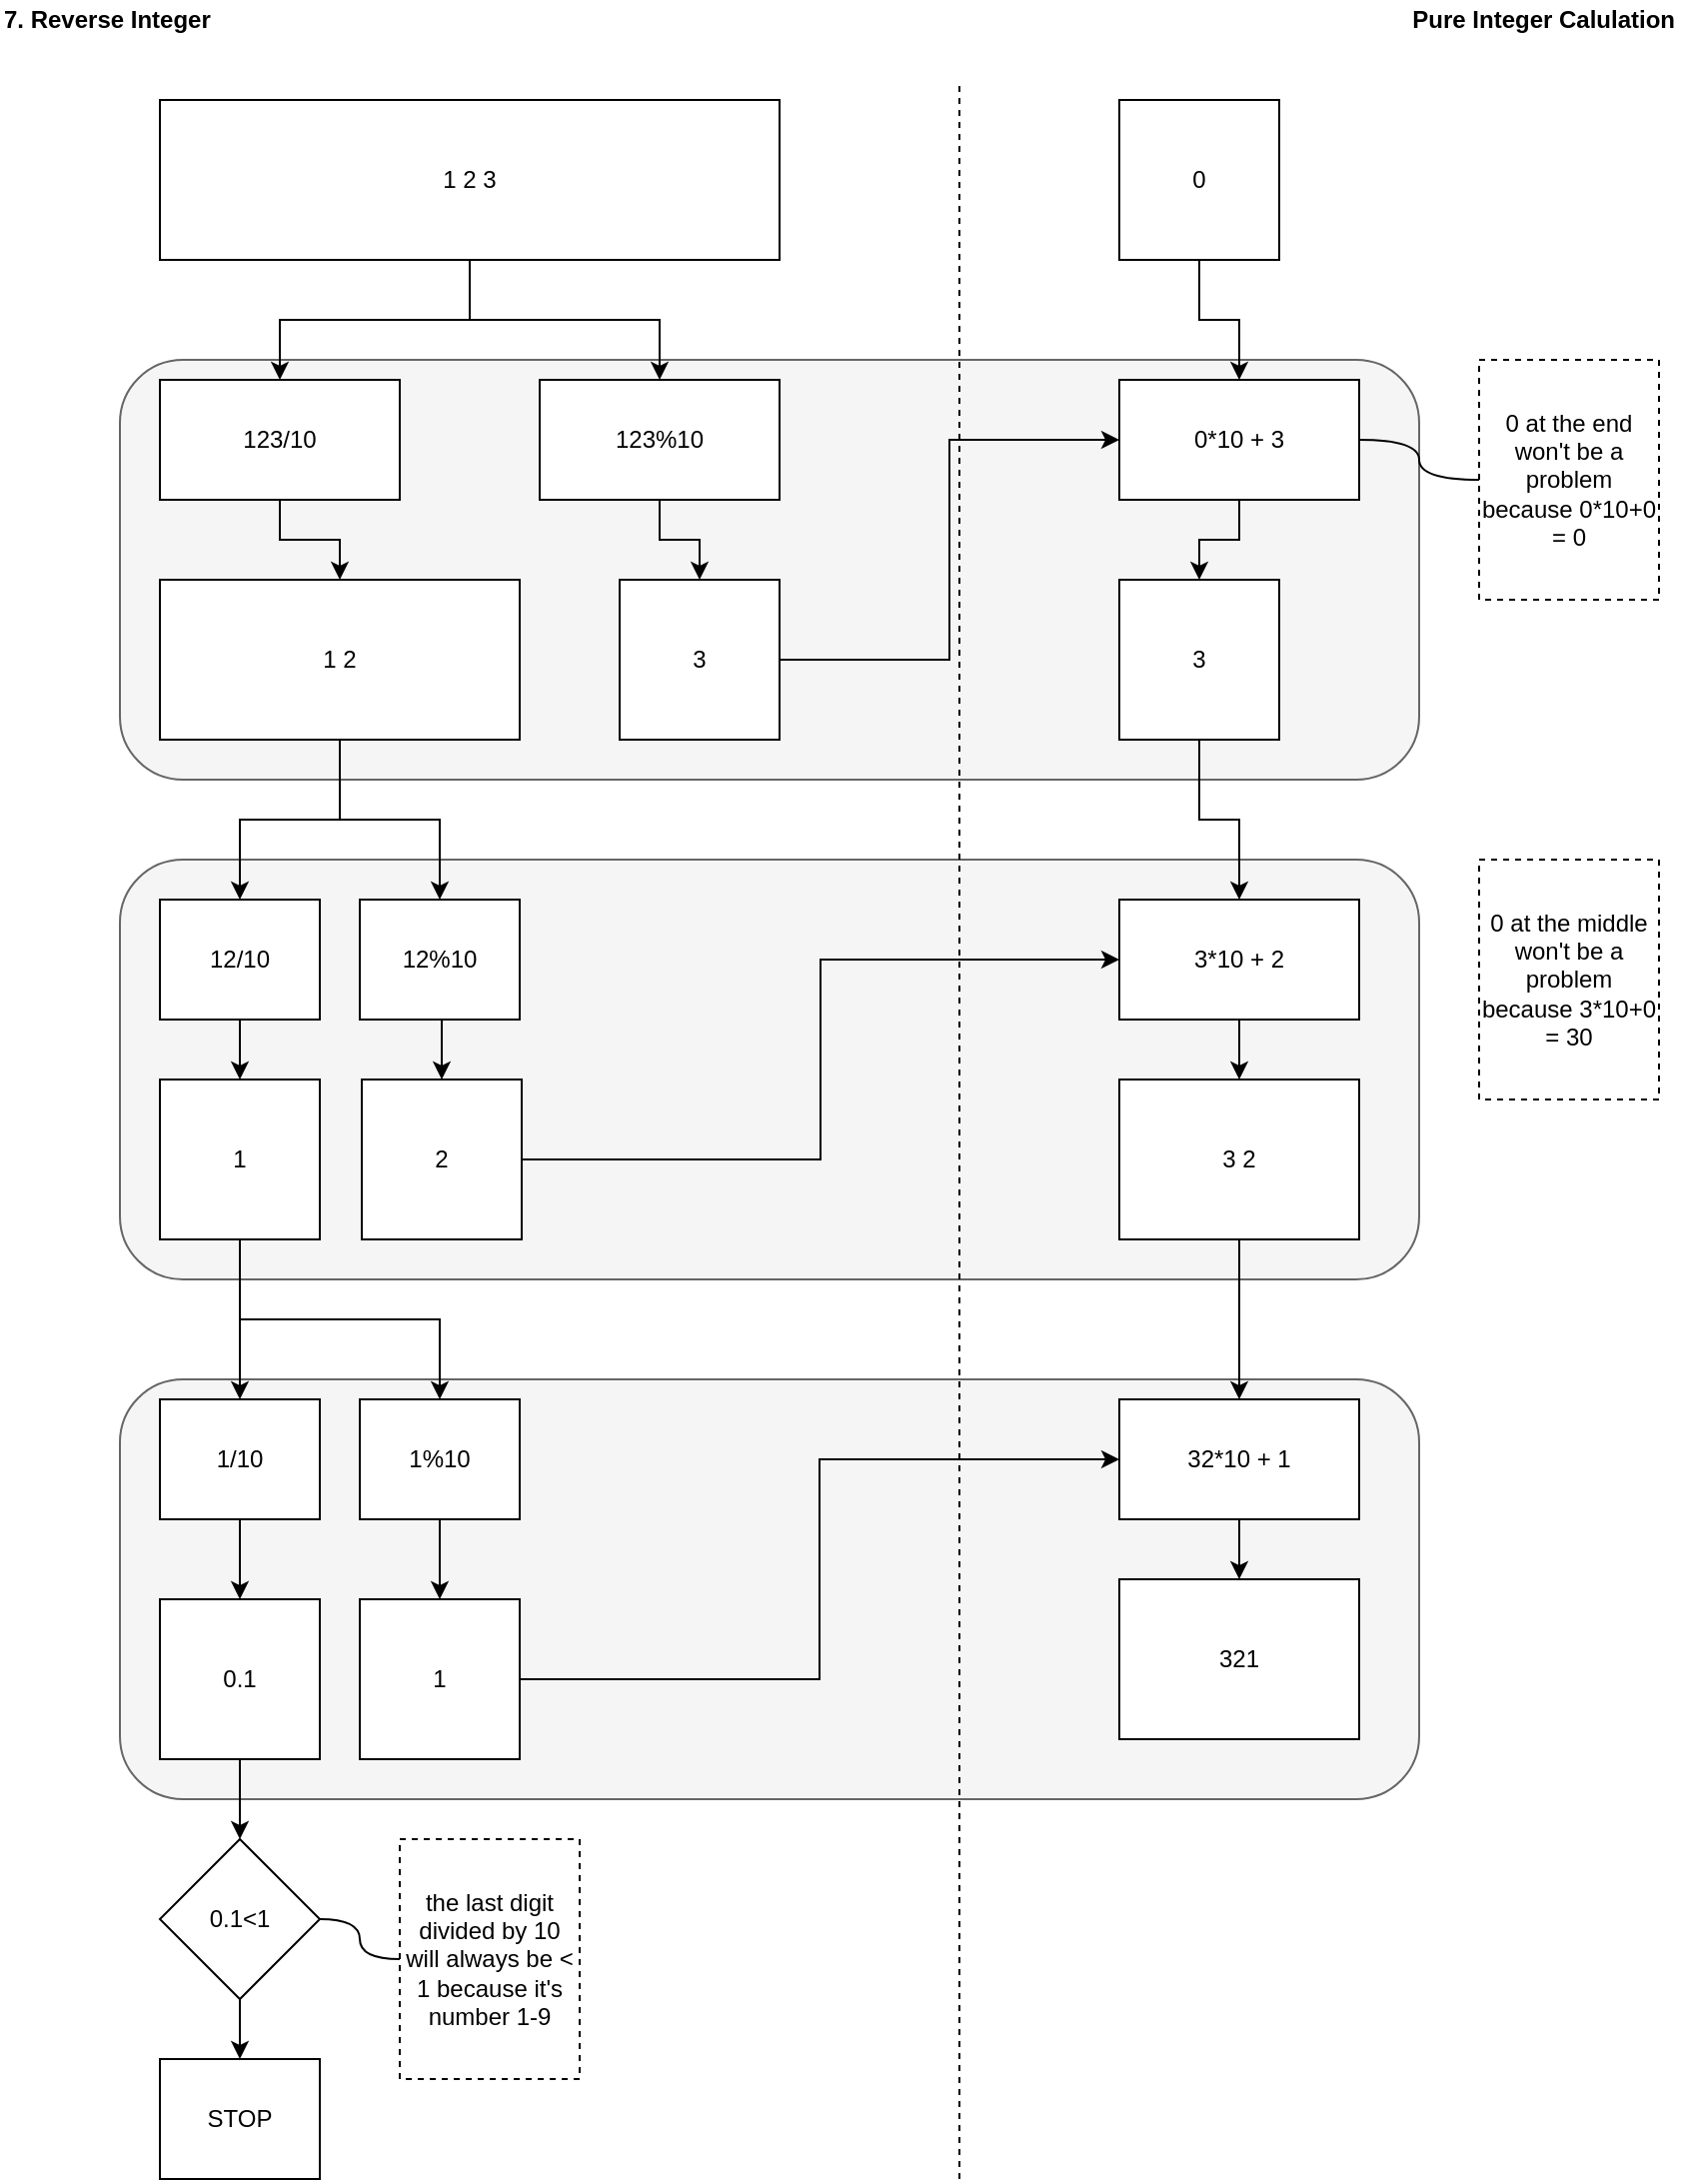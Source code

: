 <mxfile version="12.5.1" type="github"><diagram id="tlQXywdOP0P1p0HMLVvN" name="Page-1"><mxGraphModel dx="1422" dy="865" grid="1" gridSize="10" guides="1" tooltips="1" connect="1" arrows="1" fold="1" page="1" pageScale="1" pageWidth="850" pageHeight="1100" math="0" shadow="0"><root><mxCell id="0"/><mxCell id="1" parent="0"/><mxCell id="nm8V4xJXTX3whT_DgwMK-58" value="" style="rounded=1;whiteSpace=wrap;html=1;fillColor=#f5f5f5;strokeColor=#666666;fontColor=#333333;" vertex="1" parent="1"><mxGeometry x="60" y="690" width="650" height="210" as="geometry"/></mxCell><mxCell id="nm8V4xJXTX3whT_DgwMK-57" value="" style="rounded=1;whiteSpace=wrap;html=1;fillColor=#f5f5f5;strokeColor=#666666;fontColor=#333333;" vertex="1" parent="1"><mxGeometry x="60" y="430" width="650" height="210" as="geometry"/></mxCell><mxCell id="nm8V4xJXTX3whT_DgwMK-30" value="" style="rounded=1;whiteSpace=wrap;html=1;fillColor=#f5f5f5;strokeColor=#666666;fontColor=#333333;" vertex="1" parent="1"><mxGeometry x="60" y="180" width="650" height="210" as="geometry"/></mxCell><mxCell id="nm8V4xJXTX3whT_DgwMK-15" style="edgeStyle=orthogonalEdgeStyle;rounded=0;orthogonalLoop=1;jettySize=auto;html=1;entryX=0;entryY=0.5;entryDx=0;entryDy=0;" edge="1" parent="1" source="nm8V4xJXTX3whT_DgwMK-5" target="nm8V4xJXTX3whT_DgwMK-31"><mxGeometry relative="1" as="geometry"/></mxCell><mxCell id="nm8V4xJXTX3whT_DgwMK-5" value="3" style="whiteSpace=wrap;html=1;aspect=fixed;" vertex="1" parent="1"><mxGeometry x="310" y="290" width="80" height="80" as="geometry"/></mxCell><mxCell id="nm8V4xJXTX3whT_DgwMK-10" style="edgeStyle=orthogonalEdgeStyle;rounded=0;orthogonalLoop=1;jettySize=auto;html=1;exitX=0.5;exitY=1;exitDx=0;exitDy=0;entryX=0.5;entryY=0;entryDx=0;entryDy=0;" edge="1" parent="1" source="nm8V4xJXTX3whT_DgwMK-6" target="nm8V4xJXTX3whT_DgwMK-5"><mxGeometry relative="1" as="geometry"/></mxCell><mxCell id="nm8V4xJXTX3whT_DgwMK-6" value="123%10" style="rounded=0;whiteSpace=wrap;html=1;" vertex="1" parent="1"><mxGeometry x="270" y="190" width="120" height="60" as="geometry"/></mxCell><mxCell id="nm8V4xJXTX3whT_DgwMK-21" style="edgeStyle=orthogonalEdgeStyle;rounded=0;orthogonalLoop=1;jettySize=auto;html=1;exitX=0.5;exitY=1;exitDx=0;exitDy=0;" edge="1" parent="1" source="nm8V4xJXTX3whT_DgwMK-7" target="nm8V4xJXTX3whT_DgwMK-17"><mxGeometry relative="1" as="geometry"/></mxCell><mxCell id="nm8V4xJXTX3whT_DgwMK-22" style="edgeStyle=orthogonalEdgeStyle;rounded=0;orthogonalLoop=1;jettySize=auto;html=1;exitX=0.5;exitY=1;exitDx=0;exitDy=0;" edge="1" parent="1" source="nm8V4xJXTX3whT_DgwMK-7" target="nm8V4xJXTX3whT_DgwMK-19"><mxGeometry relative="1" as="geometry"/></mxCell><mxCell id="nm8V4xJXTX3whT_DgwMK-7" value="1 2" style="rounded=0;whiteSpace=wrap;html=1;" vertex="1" parent="1"><mxGeometry x="80" y="290" width="180" height="80" as="geometry"/></mxCell><mxCell id="nm8V4xJXTX3whT_DgwMK-9" style="edgeStyle=orthogonalEdgeStyle;rounded=0;orthogonalLoop=1;jettySize=auto;html=1;exitX=0.5;exitY=1;exitDx=0;exitDy=0;entryX=0.5;entryY=0;entryDx=0;entryDy=0;" edge="1" parent="1" source="nm8V4xJXTX3whT_DgwMK-8" target="nm8V4xJXTX3whT_DgwMK-6"><mxGeometry relative="1" as="geometry"/></mxCell><mxCell id="nm8V4xJXTX3whT_DgwMK-12" style="edgeStyle=orthogonalEdgeStyle;rounded=0;orthogonalLoop=1;jettySize=auto;html=1;exitX=0.5;exitY=1;exitDx=0;exitDy=0;entryX=0.5;entryY=0;entryDx=0;entryDy=0;" edge="1" parent="1" source="nm8V4xJXTX3whT_DgwMK-8" target="nm8V4xJXTX3whT_DgwMK-11"><mxGeometry relative="1" as="geometry"/></mxCell><mxCell id="nm8V4xJXTX3whT_DgwMK-8" value="1 2 3" style="rounded=0;whiteSpace=wrap;html=1;" vertex="1" parent="1"><mxGeometry x="80" y="50" width="310" height="80" as="geometry"/></mxCell><mxCell id="nm8V4xJXTX3whT_DgwMK-13" style="edgeStyle=orthogonalEdgeStyle;rounded=0;orthogonalLoop=1;jettySize=auto;html=1;exitX=0.5;exitY=1;exitDx=0;exitDy=0;entryX=0.5;entryY=0;entryDx=0;entryDy=0;" edge="1" parent="1" source="nm8V4xJXTX3whT_DgwMK-11" target="nm8V4xJXTX3whT_DgwMK-7"><mxGeometry relative="1" as="geometry"/></mxCell><mxCell id="nm8V4xJXTX3whT_DgwMK-11" value="123/10" style="rounded=0;whiteSpace=wrap;html=1;" vertex="1" parent="1"><mxGeometry x="80" y="190" width="120" height="60" as="geometry"/></mxCell><mxCell id="nm8V4xJXTX3whT_DgwMK-28" style="edgeStyle=orthogonalEdgeStyle;rounded=0;orthogonalLoop=1;jettySize=auto;html=1;exitX=0.5;exitY=1;exitDx=0;exitDy=0;entryX=0.5;entryY=0;entryDx=0;entryDy=0;" edge="1" parent="1" source="nm8V4xJXTX3whT_DgwMK-14" target="nm8V4xJXTX3whT_DgwMK-27"><mxGeometry relative="1" as="geometry"/></mxCell><mxCell id="nm8V4xJXTX3whT_DgwMK-14" value="3" style="whiteSpace=wrap;html=1;aspect=fixed;" vertex="1" parent="1"><mxGeometry x="560" y="290" width="80" height="80" as="geometry"/></mxCell><mxCell id="nm8V4xJXTX3whT_DgwMK-16" value="" style="endArrow=none;html=1;dashed=1;" edge="1" parent="1"><mxGeometry width="50" height="50" relative="1" as="geometry"><mxPoint x="480" y="1090" as="sourcePoint"/><mxPoint x="480" y="40" as="targetPoint"/></mxGeometry></mxCell><mxCell id="nm8V4xJXTX3whT_DgwMK-24" style="edgeStyle=orthogonalEdgeStyle;rounded=0;orthogonalLoop=1;jettySize=auto;html=1;exitX=0.5;exitY=1;exitDx=0;exitDy=0;entryX=0.5;entryY=0;entryDx=0;entryDy=0;" edge="1" parent="1" source="nm8V4xJXTX3whT_DgwMK-17" target="nm8V4xJXTX3whT_DgwMK-18"><mxGeometry relative="1" as="geometry"/></mxCell><mxCell id="nm8V4xJXTX3whT_DgwMK-17" value="12%10" style="rounded=0;whiteSpace=wrap;html=1;" vertex="1" parent="1"><mxGeometry x="180" y="450" width="80" height="60" as="geometry"/></mxCell><mxCell id="nm8V4xJXTX3whT_DgwMK-25" style="edgeStyle=orthogonalEdgeStyle;rounded=0;orthogonalLoop=1;jettySize=auto;html=1;entryX=0;entryY=0.5;entryDx=0;entryDy=0;" edge="1" parent="1" source="nm8V4xJXTX3whT_DgwMK-18" target="nm8V4xJXTX3whT_DgwMK-27"><mxGeometry relative="1" as="geometry"><mxPoint x="560" y="530" as="targetPoint"/></mxGeometry></mxCell><mxCell id="nm8V4xJXTX3whT_DgwMK-18" value="2" style="whiteSpace=wrap;html=1;aspect=fixed;" vertex="1" parent="1"><mxGeometry x="181" y="540" width="80" height="80" as="geometry"/></mxCell><mxCell id="nm8V4xJXTX3whT_DgwMK-23" style="edgeStyle=orthogonalEdgeStyle;rounded=0;orthogonalLoop=1;jettySize=auto;html=1;exitX=0.5;exitY=1;exitDx=0;exitDy=0;" edge="1" parent="1" source="nm8V4xJXTX3whT_DgwMK-19" target="nm8V4xJXTX3whT_DgwMK-20"><mxGeometry relative="1" as="geometry"/></mxCell><mxCell id="nm8V4xJXTX3whT_DgwMK-19" value="12/10" style="rounded=0;whiteSpace=wrap;html=1;" vertex="1" parent="1"><mxGeometry x="80" y="450" width="80" height="60" as="geometry"/></mxCell><mxCell id="nm8V4xJXTX3whT_DgwMK-43" style="edgeStyle=orthogonalEdgeStyle;rounded=0;orthogonalLoop=1;jettySize=auto;html=1;entryX=0.5;entryY=0;entryDx=0;entryDy=0;" edge="1" parent="1" source="nm8V4xJXTX3whT_DgwMK-20" target="nm8V4xJXTX3whT_DgwMK-36"><mxGeometry relative="1" as="geometry"/></mxCell><mxCell id="nm8V4xJXTX3whT_DgwMK-44" style="edgeStyle=orthogonalEdgeStyle;rounded=0;orthogonalLoop=1;jettySize=auto;html=1;exitX=0.5;exitY=1;exitDx=0;exitDy=0;entryX=0.5;entryY=0;entryDx=0;entryDy=0;" edge="1" parent="1" source="nm8V4xJXTX3whT_DgwMK-20" target="nm8V4xJXTX3whT_DgwMK-35"><mxGeometry relative="1" as="geometry"/></mxCell><mxCell id="nm8V4xJXTX3whT_DgwMK-20" value="1" style="whiteSpace=wrap;html=1;aspect=fixed;" vertex="1" parent="1"><mxGeometry x="80" y="540" width="80" height="80" as="geometry"/></mxCell><mxCell id="nm8V4xJXTX3whT_DgwMK-49" style="edgeStyle=orthogonalEdgeStyle;rounded=0;orthogonalLoop=1;jettySize=auto;html=1;exitX=0.5;exitY=1;exitDx=0;exitDy=0;entryX=0.5;entryY=0;entryDx=0;entryDy=0;" edge="1" parent="1" source="nm8V4xJXTX3whT_DgwMK-26" target="nm8V4xJXTX3whT_DgwMK-47"><mxGeometry relative="1" as="geometry"/></mxCell><mxCell id="nm8V4xJXTX3whT_DgwMK-26" value="3 2" style="rounded=0;whiteSpace=wrap;html=1;" vertex="1" parent="1"><mxGeometry x="560" y="540" width="120" height="80" as="geometry"/></mxCell><mxCell id="nm8V4xJXTX3whT_DgwMK-29" style="edgeStyle=orthogonalEdgeStyle;rounded=0;orthogonalLoop=1;jettySize=auto;html=1;exitX=0.5;exitY=1;exitDx=0;exitDy=0;entryX=0.5;entryY=0;entryDx=0;entryDy=0;" edge="1" parent="1" source="nm8V4xJXTX3whT_DgwMK-27" target="nm8V4xJXTX3whT_DgwMK-26"><mxGeometry relative="1" as="geometry"/></mxCell><mxCell id="nm8V4xJXTX3whT_DgwMK-27" value="3*10 + 2" style="rounded=0;whiteSpace=wrap;html=1;" vertex="1" parent="1"><mxGeometry x="560" y="450" width="120" height="60" as="geometry"/></mxCell><mxCell id="nm8V4xJXTX3whT_DgwMK-32" style="edgeStyle=orthogonalEdgeStyle;rounded=0;orthogonalLoop=1;jettySize=auto;html=1;exitX=0.5;exitY=1;exitDx=0;exitDy=0;entryX=0.5;entryY=0;entryDx=0;entryDy=0;" edge="1" parent="1" source="nm8V4xJXTX3whT_DgwMK-31" target="nm8V4xJXTX3whT_DgwMK-14"><mxGeometry relative="1" as="geometry"/></mxCell><mxCell id="nm8V4xJXTX3whT_DgwMK-61" style="rounded=0;orthogonalLoop=1;jettySize=auto;html=1;exitX=1;exitY=0.5;exitDx=0;exitDy=0;entryX=0;entryY=0.5;entryDx=0;entryDy=0;edgeStyle=orthogonalEdgeStyle;curved=1;endArrow=none;endFill=0;" edge="1" parent="1" source="nm8V4xJXTX3whT_DgwMK-31" target="nm8V4xJXTX3whT_DgwMK-60"><mxGeometry relative="1" as="geometry"/></mxCell><mxCell id="nm8V4xJXTX3whT_DgwMK-31" value="0*10 + 3" style="rounded=0;whiteSpace=wrap;html=1;" vertex="1" parent="1"><mxGeometry x="560" y="190" width="120" height="60" as="geometry"/></mxCell><mxCell id="nm8V4xJXTX3whT_DgwMK-34" style="edgeStyle=orthogonalEdgeStyle;rounded=0;orthogonalLoop=1;jettySize=auto;html=1;entryX=0.5;entryY=0;entryDx=0;entryDy=0;" edge="1" parent="1" source="nm8V4xJXTX3whT_DgwMK-33" target="nm8V4xJXTX3whT_DgwMK-31"><mxGeometry relative="1" as="geometry"/></mxCell><mxCell id="nm8V4xJXTX3whT_DgwMK-33" value="0" style="whiteSpace=wrap;html=1;aspect=fixed;" vertex="1" parent="1"><mxGeometry x="560" y="50" width="80" height="80" as="geometry"/></mxCell><mxCell id="nm8V4xJXTX3whT_DgwMK-45" style="edgeStyle=orthogonalEdgeStyle;rounded=0;orthogonalLoop=1;jettySize=auto;html=1;exitX=0.5;exitY=1;exitDx=0;exitDy=0;entryX=0.5;entryY=0;entryDx=0;entryDy=0;" edge="1" parent="1" source="nm8V4xJXTX3whT_DgwMK-35" target="nm8V4xJXTX3whT_DgwMK-41"><mxGeometry relative="1" as="geometry"/></mxCell><mxCell id="nm8V4xJXTX3whT_DgwMK-35" value="1%10" style="rounded=0;whiteSpace=wrap;html=1;" vertex="1" parent="1"><mxGeometry x="180" y="700" width="80" height="60" as="geometry"/></mxCell><mxCell id="nm8V4xJXTX3whT_DgwMK-46" style="edgeStyle=orthogonalEdgeStyle;rounded=0;orthogonalLoop=1;jettySize=auto;html=1;exitX=0.5;exitY=1;exitDx=0;exitDy=0;entryX=0.5;entryY=0;entryDx=0;entryDy=0;" edge="1" parent="1" source="nm8V4xJXTX3whT_DgwMK-36" target="nm8V4xJXTX3whT_DgwMK-42"><mxGeometry relative="1" as="geometry"/></mxCell><mxCell id="nm8V4xJXTX3whT_DgwMK-36" value="1/10" style="rounded=0;whiteSpace=wrap;html=1;" vertex="1" parent="1"><mxGeometry x="80" y="700" width="80" height="60" as="geometry"/></mxCell><mxCell id="nm8V4xJXTX3whT_DgwMK-48" style="edgeStyle=orthogonalEdgeStyle;rounded=0;orthogonalLoop=1;jettySize=auto;html=1;entryX=0;entryY=0.5;entryDx=0;entryDy=0;" edge="1" parent="1" source="nm8V4xJXTX3whT_DgwMK-41" target="nm8V4xJXTX3whT_DgwMK-47"><mxGeometry relative="1" as="geometry"/></mxCell><mxCell id="nm8V4xJXTX3whT_DgwMK-41" value="1" style="whiteSpace=wrap;html=1;aspect=fixed;" vertex="1" parent="1"><mxGeometry x="180" y="800" width="80" height="80" as="geometry"/></mxCell><mxCell id="nm8V4xJXTX3whT_DgwMK-53" style="edgeStyle=orthogonalEdgeStyle;rounded=0;orthogonalLoop=1;jettySize=auto;html=1;entryX=0.5;entryY=0;entryDx=0;entryDy=0;" edge="1" parent="1" source="nm8V4xJXTX3whT_DgwMK-42" target="nm8V4xJXTX3whT_DgwMK-52"><mxGeometry relative="1" as="geometry"/></mxCell><mxCell id="nm8V4xJXTX3whT_DgwMK-42" value="0.1" style="whiteSpace=wrap;html=1;aspect=fixed;" vertex="1" parent="1"><mxGeometry x="80" y="800" width="80" height="80" as="geometry"/></mxCell><mxCell id="nm8V4xJXTX3whT_DgwMK-51" style="edgeStyle=orthogonalEdgeStyle;rounded=0;orthogonalLoop=1;jettySize=auto;html=1;exitX=0.5;exitY=1;exitDx=0;exitDy=0;" edge="1" parent="1" source="nm8V4xJXTX3whT_DgwMK-47" target="nm8V4xJXTX3whT_DgwMK-50"><mxGeometry relative="1" as="geometry"/></mxCell><mxCell id="nm8V4xJXTX3whT_DgwMK-47" value="32*10 + 1" style="rounded=0;whiteSpace=wrap;html=1;" vertex="1" parent="1"><mxGeometry x="560" y="700" width="120" height="60" as="geometry"/></mxCell><mxCell id="nm8V4xJXTX3whT_DgwMK-50" value="321" style="rounded=0;whiteSpace=wrap;html=1;" vertex="1" parent="1"><mxGeometry x="560" y="790" width="120" height="80" as="geometry"/></mxCell><mxCell id="nm8V4xJXTX3whT_DgwMK-55" value="" style="edgeStyle=orthogonalEdgeStyle;rounded=0;orthogonalLoop=1;jettySize=auto;html=1;" edge="1" parent="1" source="nm8V4xJXTX3whT_DgwMK-52"><mxGeometry relative="1" as="geometry"><mxPoint x="120" y="1030" as="targetPoint"/></mxGeometry></mxCell><mxCell id="nm8V4xJXTX3whT_DgwMK-64" style="edgeStyle=orthogonalEdgeStyle;curved=1;rounded=0;orthogonalLoop=1;jettySize=auto;html=1;exitX=1;exitY=0.5;exitDx=0;exitDy=0;entryX=0;entryY=0.5;entryDx=0;entryDy=0;endArrow=none;endFill=0;" edge="1" parent="1" source="nm8V4xJXTX3whT_DgwMK-52" target="nm8V4xJXTX3whT_DgwMK-63"><mxGeometry relative="1" as="geometry"/></mxCell><mxCell id="nm8V4xJXTX3whT_DgwMK-52" value="0.1&amp;lt;1" style="rhombus;whiteSpace=wrap;html=1;" vertex="1" parent="1"><mxGeometry x="80" y="920" width="80" height="80" as="geometry"/></mxCell><mxCell id="nm8V4xJXTX3whT_DgwMK-56" value="STOP" style="rounded=0;whiteSpace=wrap;html=1;" vertex="1" parent="1"><mxGeometry x="80" y="1030" width="80" height="60" as="geometry"/></mxCell><mxCell id="nm8V4xJXTX3whT_DgwMK-60" value="0 at the end won't be a problem because 0*10+0 = 0" style="text;html=1;strokeColor=#000000;fillColor=none;align=center;verticalAlign=middle;whiteSpace=wrap;rounded=0;dashed=1;" vertex="1" parent="1"><mxGeometry x="740" y="180" width="90" height="120" as="geometry"/></mxCell><mxCell id="nm8V4xJXTX3whT_DgwMK-62" value="0 at the middle won't be a problem because 3*10+0 = 30" style="text;html=1;strokeColor=#000000;fillColor=none;align=center;verticalAlign=middle;whiteSpace=wrap;rounded=0;dashed=1;" vertex="1" parent="1"><mxGeometry x="740" y="430" width="90" height="120" as="geometry"/></mxCell><mxCell id="nm8V4xJXTX3whT_DgwMK-63" value="the last digit divided by 10 will always be &amp;lt; 1 because it's number 1-9" style="text;html=1;strokeColor=#000000;fillColor=none;align=center;verticalAlign=middle;whiteSpace=wrap;rounded=0;dashed=1;" vertex="1" parent="1"><mxGeometry x="200" y="920" width="90" height="120" as="geometry"/></mxCell><mxCell id="nm8V4xJXTX3whT_DgwMK-65" value="&lt;b&gt;7. Reverse Integer&lt;/b&gt;" style="text;html=1;strokeColor=none;fillColor=none;align=left;verticalAlign=middle;whiteSpace=wrap;rounded=0;dashed=1;" vertex="1" parent="1"><mxGeometry width="220" height="20" as="geometry"/></mxCell><mxCell id="nm8V4xJXTX3whT_DgwMK-66" value="&lt;b&gt;Pure Integer Calulation&lt;/b&gt;" style="text;html=1;strokeColor=none;fillColor=none;align=right;verticalAlign=middle;whiteSpace=wrap;rounded=0;dashed=1;" vertex="1" parent="1"><mxGeometry x="680" width="160" height="20" as="geometry"/></mxCell></root></mxGraphModel></diagram></mxfile>